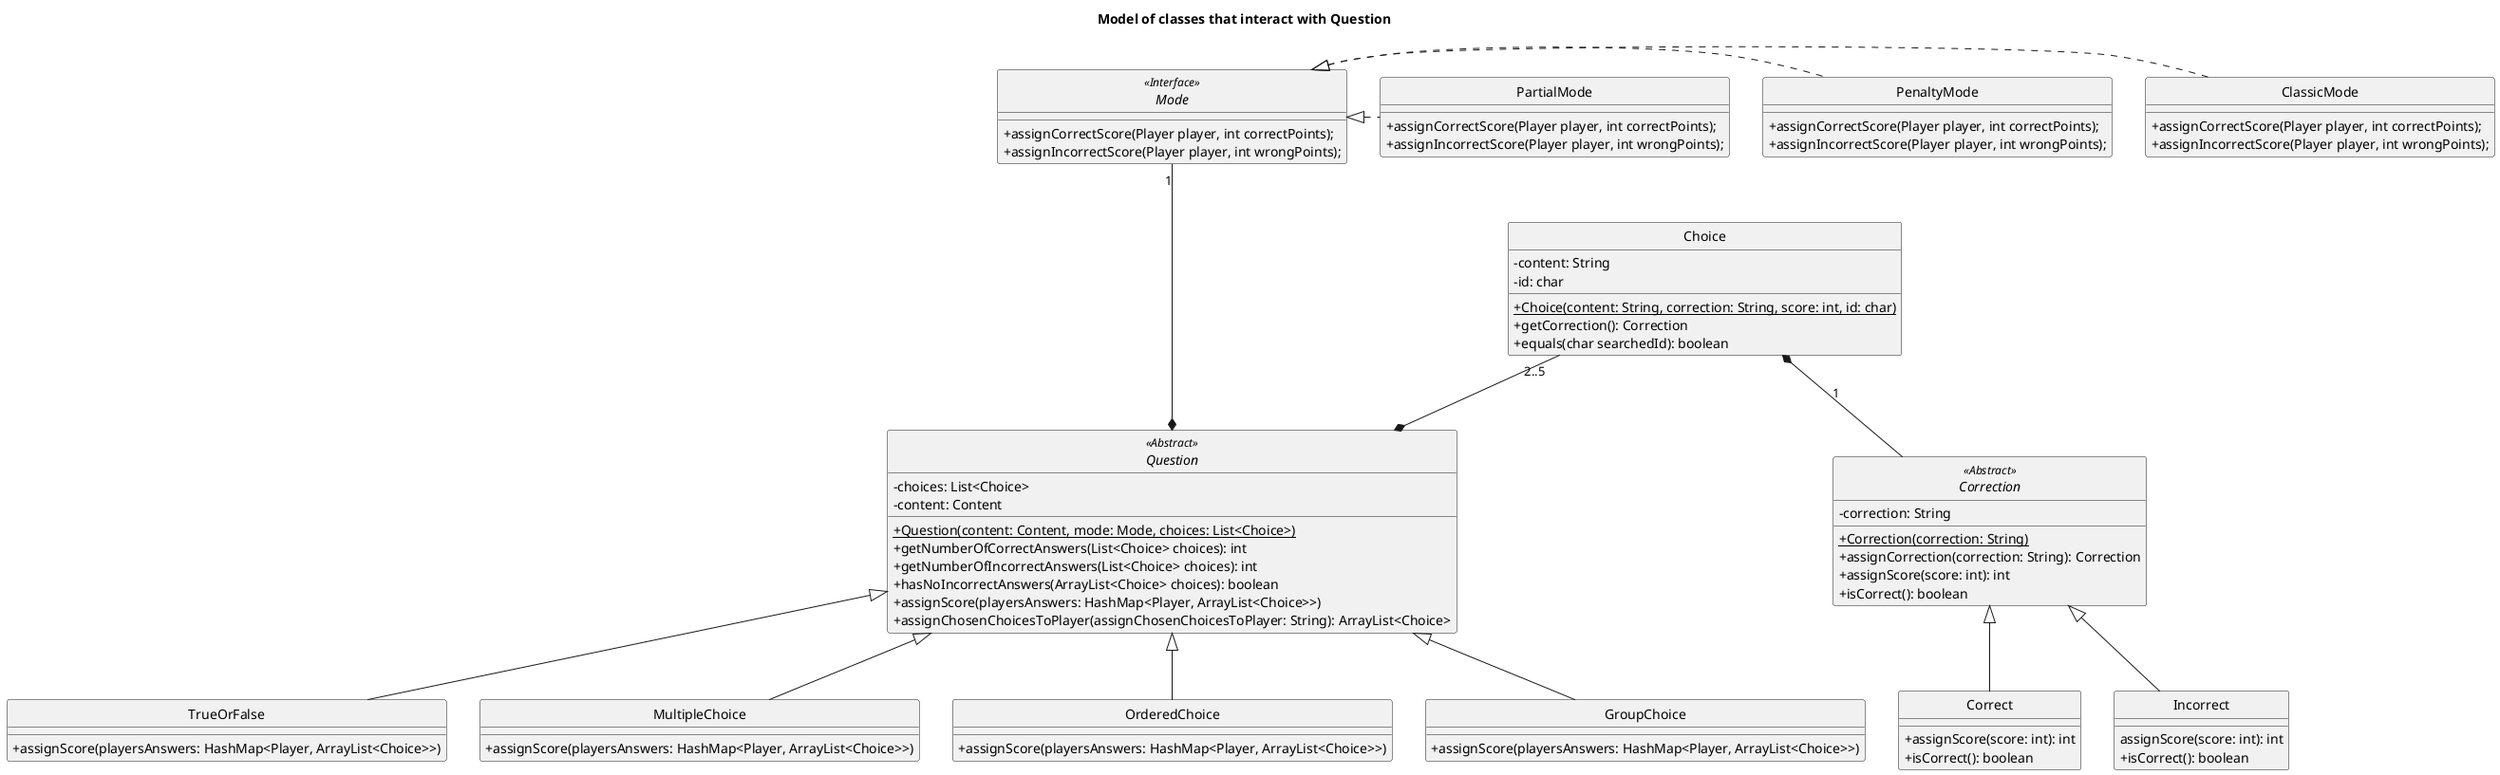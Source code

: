 @startuml

skinparam monochrome true
hide circle
skinparam classAttributeIconSize 0

title: Model of classes that interact with Question

abstract class Question{
-choices: List<Choice>
-content: Content
+{static}Question(content: Content, mode: Mode, choices: List<Choice>)
+getNumberOfCorrectAnswers(List<Choice> choices): int
+getNumberOfIncorrectAnswers(List<Choice> choices): int
+hasNoIncorrectAnswers(ArrayList<Choice> choices): boolean
+assignScore(playersAnswers: HashMap<Player, ArrayList<Choice>>)
+assignChosenChoicesToPlayer(assignChosenChoicesToPlayer: String): ArrayList<Choice>
}

class TrueOrFalse {
+assignScore(playersAnswers: HashMap<Player, ArrayList<Choice>>)
}

class MultipleChoice {
+assignScore(playersAnswers: HashMap<Player, ArrayList<Choice>>)
}

class OrderedChoice {
+assignScore(playersAnswers: HashMap<Player, ArrayList<Choice>>)
}

class GroupChoice {
+assignScore(playersAnswers: HashMap<Player, ArrayList<Choice>>)
}

interface Mode {
+assignCorrectScore(Player player, int correctPoints);
+assignIncorrectScore(Player player, int wrongPoints);
}

class PartialMode {
+assignCorrectScore(Player player, int correctPoints);
+assignIncorrectScore(Player player, int wrongPoints);
}

class PenaltyMode {
+assignCorrectScore(Player player, int correctPoints);
+assignIncorrectScore(Player player, int wrongPoints);
}

class ClassicMode {
+assignCorrectScore(Player player, int correctPoints);
+assignIncorrectScore(Player player, int wrongPoints);
}

class Choice{
-content: String
-id: char
+{static}Choice(content: String, correction: String, score: int, id: char)
+getCorrection(): Correction
+equals(char searchedId): boolean
}

abstract class Correction{
-correction: String
+{static}Correction(correction: String)
+assignCorrection(correction: String): Correction
+assignScore(score: int): int
+isCorrect(): boolean
}

class Correct{
+assignScore(score: int): int
+isCorrect(): boolean
}

class Incorrect{
assignScore(score: int): int
+isCorrect(): boolean
}

Mode <<Interface>>
Question <<Abstract>>
Correction <<Abstract>>

Question <|-- TrueOrFalse
Question <|-- MultipleChoice
Question <|-- OrderedChoice
Question <|-- GroupChoice

Mode "1" ---* Question
Mode <|. ClassicMode
Mode <|. PenaltyMode
Mode <|. PartialMode

Choice "2..5" --* Question
Choice *-- Correction: "1"

Correction <|-- Correct
Correction <|-- Incorrect

@enduml